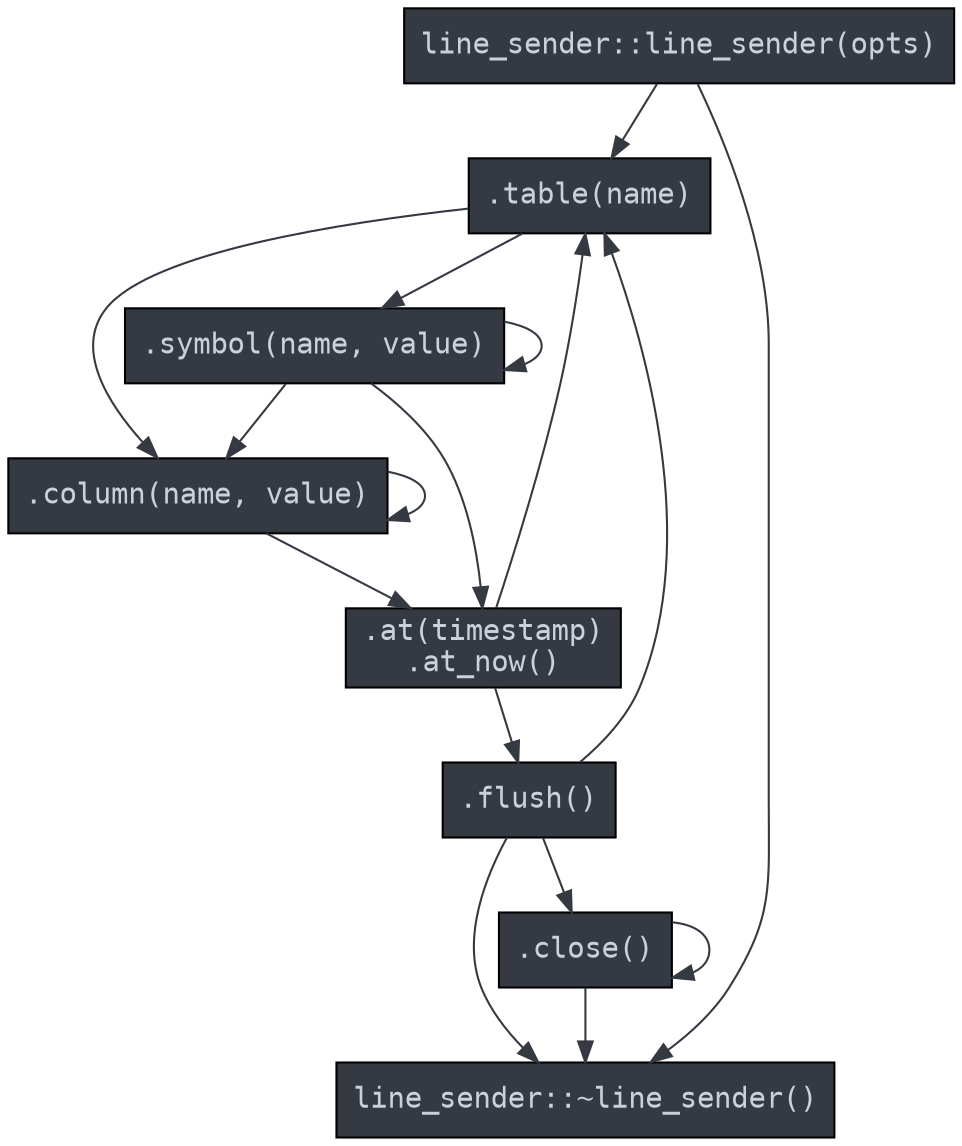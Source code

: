 digraph line_sender_cpp_api {

  graph [bgcolor=transparent];
  node [
    style=filled,
    shape=box,
    fillcolor="#343942",
    fontcolor="#C9D1D9",
    fontname=monospace];
  edge [color="#343942"];

  line_sender -> table;
  line_sender -> dtor;
  table -> symbol;
  symbol -> symbol;
  symbol -> column;
  symbol -> at;
  table -> column;
  column -> column;
  column -> at;
  at -> flush;
  flush -> close;
  flush -> dtor;
  at -> table;
  flush -> table;
  close -> close;
  close -> dtor;

  line_sender [label="line_sender::line_sender(opts)"];
  table [label=".table(name)"];
  symbol [label=".symbol(name, value)"];
  column [label=".column(name, value)"]
  flush [label=".flush()"];
  close [label=".close()"];
  dtor [label="line_sender::~line_sender()"];
  at [label=".at(timestamp)\n.at_now()"];
}
